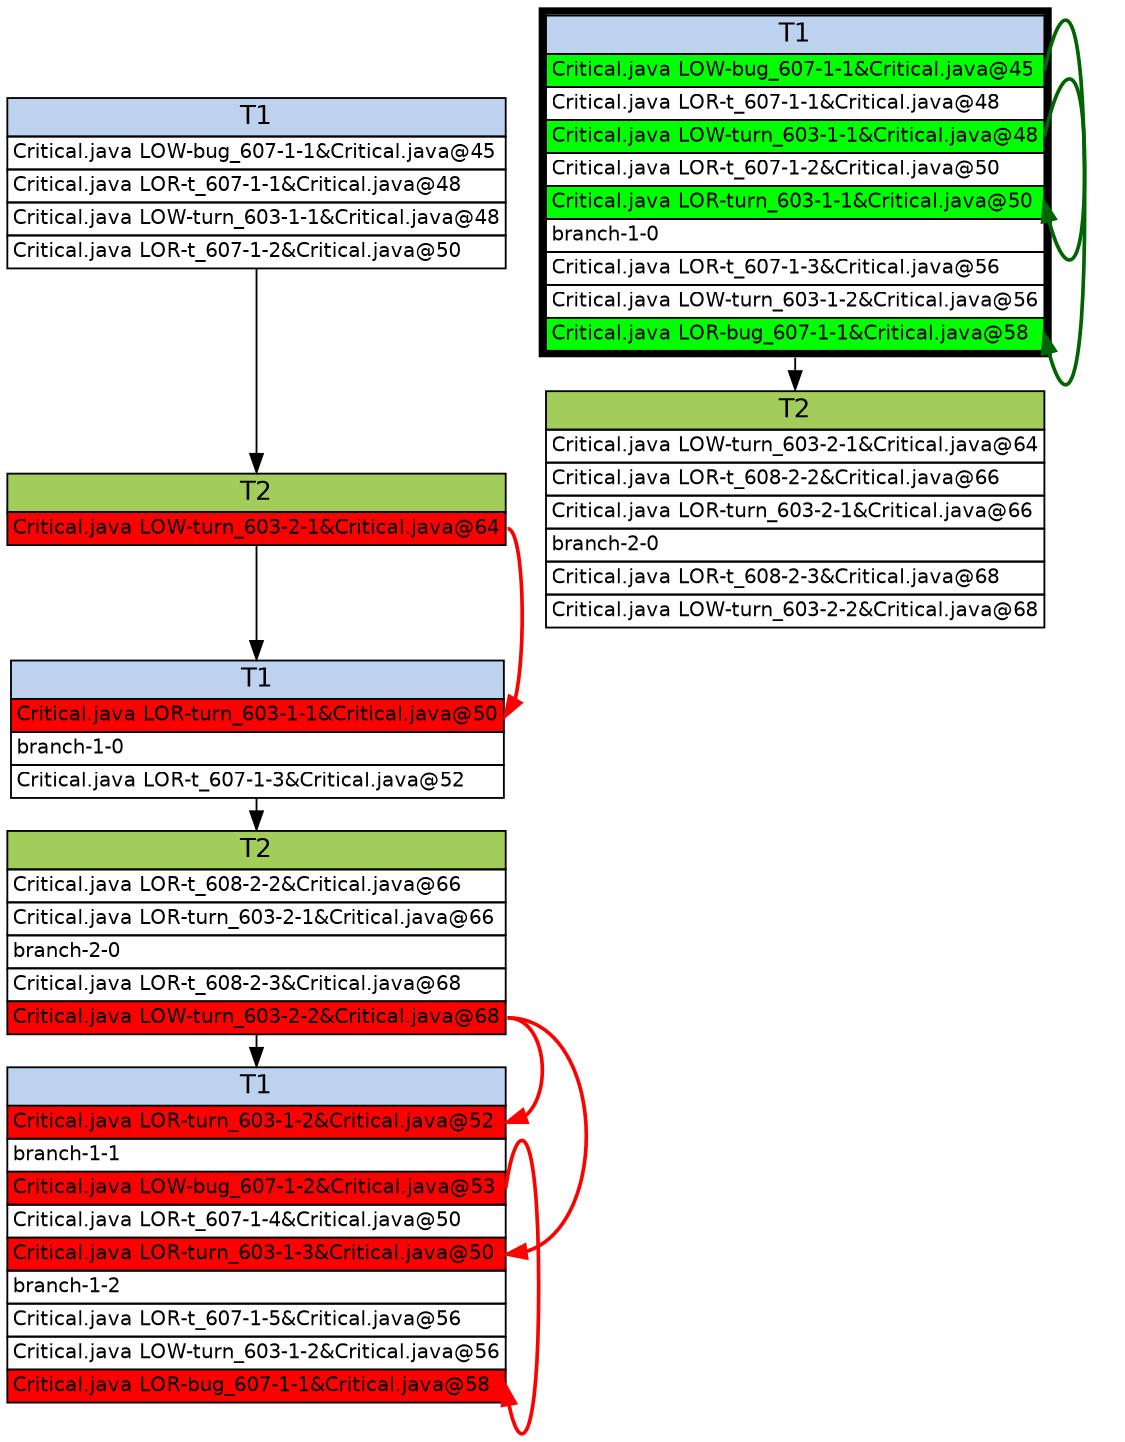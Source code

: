 digraph G {
	center=1;
	ranksep=.25; size = "7.5,10";
	node [shape=record]

labelloc=top;
labeljust=left;
f0 [fontname="Helvetica", fontsize="11", shape=none, margin=0,
	label=<<table border="0" cellspacing="0">
		<tr><td border="1" bgcolor="lightsteelblue2"><font point-size="14">T1</font></td></tr>
		<tr><td align="left" border="1">Critical.java LOW-bug_607-1-1&amp;Critical.java@45</td></tr>
		<tr><td align="left" border="1">Critical.java LOR-t_607-1-1&amp;Critical.java@48</td></tr>
		<tr><td align="left" border="1">Critical.java LOW-turn_603-1-1&amp;Critical.java@48</td></tr>
		<tr><td align="left" border="1">Critical.java LOR-t_607-1-2&amp;Critical.java@50</td></tr>
	</table>>
]

f1 [fontname="Helvetica", fontsize="11", shape=none, margin=0,
	label=<<table border="0" cellspacing="0">
		<tr><td border="1" bgcolor="darkolivegreen3"><font point-size="14">T2</font></td></tr>
		<tr><td align="left" border="1" port="22" bgcolor="red">Critical.java LOW-turn_603-2-1&amp;Critical.java@64</td></tr>
	</table>>
]

f2 [fontname="Helvetica", fontsize="11", shape=none, margin=0,
	label=<<table border="0" cellspacing="0">
		<tr><td border="1" bgcolor="lightsteelblue2"><font point-size="14">T1</font></td></tr>
		<tr><td align="left" border="1" port="21" bgcolor="red">Critical.java LOR-turn_603-1-1&amp;Critical.java@50</td></tr>
		<tr><td align="left" border="1">branch-1-0</td></tr>
		<tr><td align="left" border="1">Critical.java LOR-t_607-1-3&amp;Critical.java@52</td></tr>
	</table>>
]

f3 [fontname="Helvetica", fontsize="11", shape=none, margin=0,
	label=<<table border="0" cellspacing="0">
		<tr><td border="1" bgcolor="darkolivegreen3"><font point-size="14">T2</font></td></tr>
		<tr><td align="left" border="1">Critical.java LOR-t_608-2-2&amp;Critical.java@66</td></tr>
		<tr><td align="left" border="1">Critical.java LOR-turn_603-2-1&amp;Critical.java@66</td></tr>
		<tr><td align="left" border="1">branch-2-0</td></tr>
		<tr><td align="left" border="1">Critical.java LOR-t_608-2-3&amp;Critical.java@68</td></tr>
		<tr><td align="left" border="1" port="32" bgcolor="red">Critical.java LOW-turn_603-2-2&amp;Critical.java@68</td></tr>
	</table>>
]

f4 [fontname="Helvetica", fontsize="11", shape=none, margin=0,
	label=<<table border="0" cellspacing="0">
		<tr><td border="1" bgcolor="lightsteelblue2"><font point-size="14">T1</font></td></tr>
		<tr><td align="left" border="1" port="31" bgcolor="red">Critical.java LOR-turn_603-1-2&amp;Critical.java@52</td></tr>
		<tr><td align="left" border="1">branch-1-1</td></tr>
		<tr><td align="left" border="1" port="12" bgcolor="red">Critical.java LOW-bug_607-1-2&amp;Critical.java@53</td></tr>
		<tr><td align="left" border="1">Critical.java LOR-t_607-1-4&amp;Critical.java@50</td></tr>
		<tr><td align="left" border="1" port="41" bgcolor="red">Critical.java LOR-turn_603-1-3&amp;Critical.java@50</td></tr>
		<tr><td align="left" border="1">branch-1-2</td></tr>
		<tr><td align="left" border="1">Critical.java LOR-t_607-1-5&amp;Critical.java@56</td></tr>
		<tr><td align="left" border="1">Critical.java LOW-turn_603-1-2&amp;Critical.java@56</td></tr>
		<tr><td align="left" border="1" port="11" bgcolor="red">Critical.java LOR-bug_607-1-1&amp;Critical.java@58</td></tr>
	</table>>
]

f0 -> f1;
f1 -> f2;
f2 -> f3;
f3 -> f4;
f4:12:e -> f4:11:e [color="red", fontcolor="red", style=bold] ;


f1:22:e -> f2:21:e [color="red", fontcolor="red", style=bold] ;


f3:32:e -> f4:31:e [color="red", fontcolor="red", style=bold] ;


f3:32:e -> f4:41:e [color="red", fontcolor="red", style=bold] ;


a0 [fontname="Helvetica", fontsize="11", shape=none, margin=0,
	label=<<table border="4" cellspacing="0">
		<tr><td border="1" bgcolor="lightsteelblue2"><font point-size="14">T1</font></td></tr>
		<tr><td align="left" border="1" port="12" bgcolor="green">Critical.java LOW-bug_607-1-1&amp;Critical.java@45</td></tr>
		<tr><td align="left" border="1">Critical.java LOR-t_607-1-1&amp;Critical.java@48</td></tr>
		<tr><td align="left" border="1" port="22" bgcolor="green">Critical.java LOW-turn_603-1-1&amp;Critical.java@48</td></tr>
		<tr><td align="left" border="1">Critical.java LOR-t_607-1-2&amp;Critical.java@50</td></tr>
		<tr><td align="left" border="1" port="21" bgcolor="green">Critical.java LOR-turn_603-1-1&amp;Critical.java@50</td></tr>
		<tr><td align="left" border="1">branch-1-0</td></tr>
		<tr><td align="left" border="1">Critical.java LOR-t_607-1-3&amp;Critical.java@56</td></tr>
		<tr><td align="left" border="1">Critical.java LOW-turn_603-1-2&amp;Critical.java@56</td></tr>
		<tr><td align="left" border="1" port="11" bgcolor="green">Critical.java LOR-bug_607-1-1&amp;Critical.java@58</td></tr>
	</table>>
]

a1 [fontname="Helvetica", fontsize="11", shape=none, margin=0,
	label=<<table border="0" cellspacing="0">
		<tr><td border="1" bgcolor="darkolivegreen3"><font point-size="14">T2</font></td></tr>
		<tr><td align="left" border="1">Critical.java LOW-turn_603-2-1&amp;Critical.java@64</td></tr>
		<tr><td align="left" border="1">Critical.java LOR-t_608-2-2&amp;Critical.java@66</td></tr>
		<tr><td align="left" border="1">Critical.java LOR-turn_603-2-1&amp;Critical.java@66</td></tr>
		<tr><td align="left" border="1">branch-2-0</td></tr>
		<tr><td align="left" border="1">Critical.java LOR-t_608-2-3&amp;Critical.java@68</td></tr>
		<tr><td align="left" border="1">Critical.java LOW-turn_603-2-2&amp;Critical.java@68</td></tr>
	</table>>
]

a0 -> a1;
a0:12:e -> a0:11:e [color="darkgreen", fontcolor="darkgreen", style=bold] ;


a0:22:e -> a0:21:e [color="darkgreen", fontcolor="darkgreen", style=bold] ;


}
